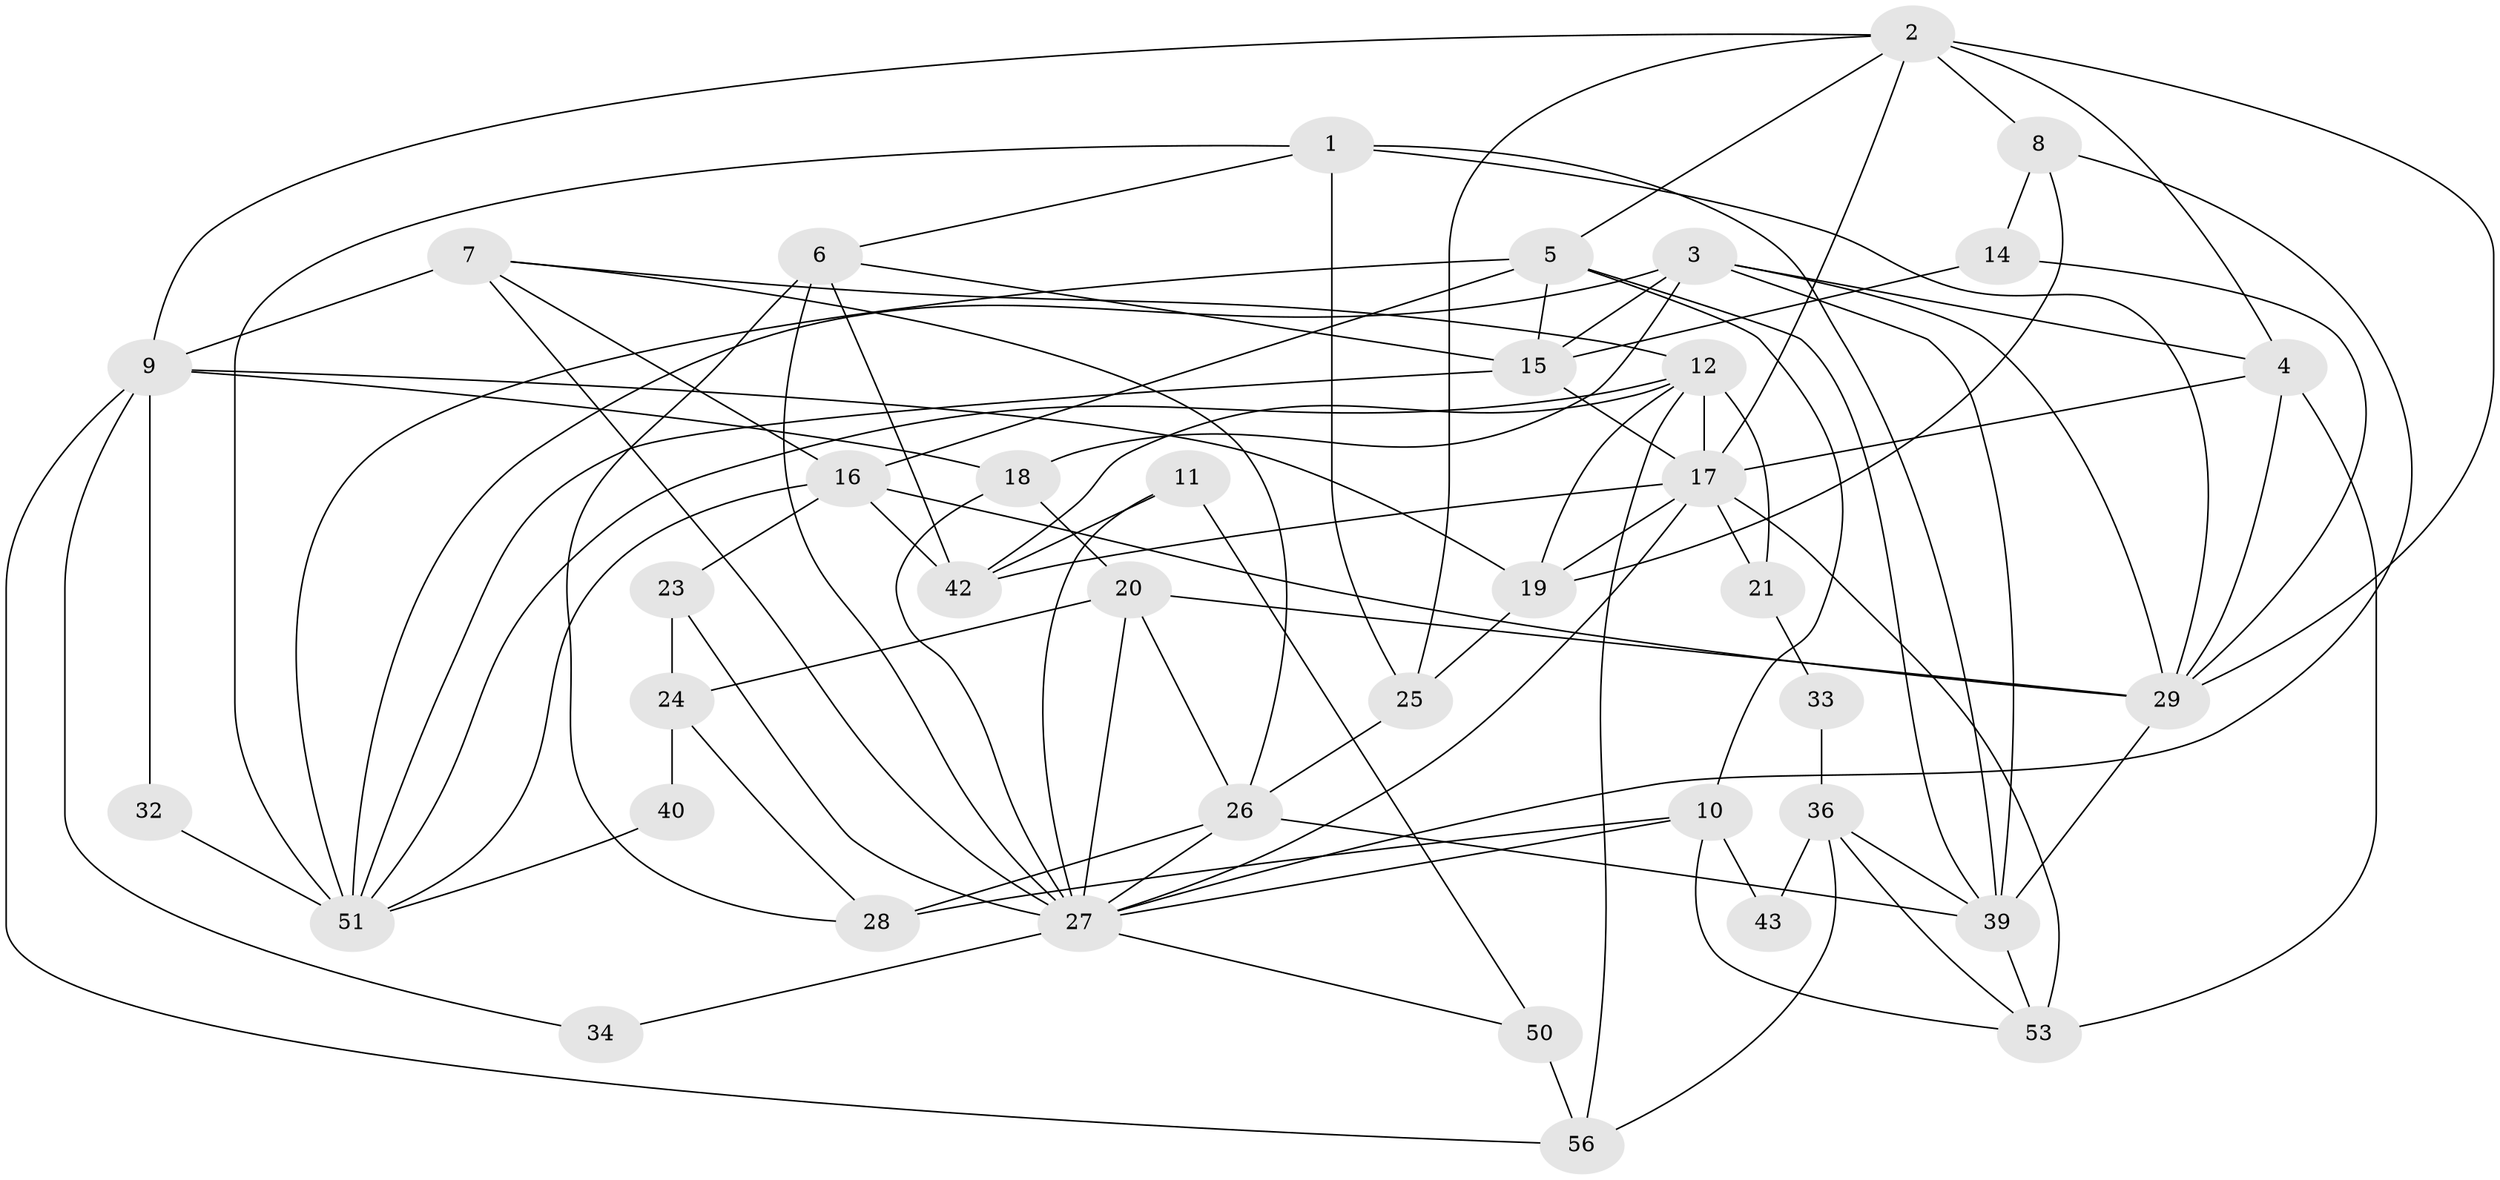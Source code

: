// original degree distribution, {4: 0.28125, 2: 0.171875, 3: 0.25, 5: 0.1875, 9: 0.015625, 7: 0.03125, 6: 0.03125, 11: 0.015625, 8: 0.015625}
// Generated by graph-tools (version 1.1) at 2025/11/02/27/25 16:11:24]
// undirected, 39 vertices, 97 edges
graph export_dot {
graph [start="1"]
  node [color=gray90,style=filled];
  1 [super="+13"];
  2 [super="+58"];
  3 [super="+31"];
  4 [super="+22"];
  5 [super="+54"];
  6 [super="+44"];
  7;
  8 [super="+63"];
  9 [super="+46"];
  10;
  11;
  12 [super="+37"];
  14;
  15 [super="+41"];
  16 [super="+59"];
  17 [super="+48"];
  18 [super="+57"];
  19 [super="+47"];
  20 [super="+38"];
  21;
  23;
  24 [super="+30"];
  25;
  26 [super="+35"];
  27 [super="+45"];
  28 [super="+60"];
  29 [super="+52"];
  32;
  33;
  34;
  36 [super="+61"];
  39 [super="+64"];
  40;
  42 [super="+49"];
  43;
  50;
  51 [super="+62"];
  53 [super="+55"];
  56;
  1 -- 25;
  1 -- 29;
  1 -- 6;
  1 -- 51;
  1 -- 39;
  2 -- 29;
  2 -- 17;
  2 -- 5;
  2 -- 8;
  2 -- 9;
  2 -- 25;
  2 -- 4;
  3 -- 39;
  3 -- 51;
  3 -- 29;
  3 -- 15;
  3 -- 18;
  3 -- 4;
  4 -- 29;
  4 -- 17;
  4 -- 53;
  5 -- 16;
  5 -- 51;
  5 -- 10;
  5 -- 15;
  5 -- 39;
  6 -- 27 [weight=2];
  6 -- 15;
  6 -- 42;
  6 -- 28;
  7 -- 27;
  7 -- 12;
  7 -- 16;
  7 -- 26;
  7 -- 9;
  8 -- 19;
  8 -- 27;
  8 -- 14;
  9 -- 32;
  9 -- 19;
  9 -- 56;
  9 -- 34;
  9 -- 18;
  10 -- 28;
  10 -- 43;
  10 -- 27;
  10 -- 53;
  11 -- 50;
  11 -- 27;
  11 -- 42;
  12 -- 17;
  12 -- 19;
  12 -- 51;
  12 -- 21;
  12 -- 56;
  12 -- 42;
  14 -- 15;
  14 -- 29;
  15 -- 17;
  15 -- 51;
  16 -- 51;
  16 -- 29;
  16 -- 23;
  16 -- 42;
  17 -- 19;
  17 -- 21;
  17 -- 53 [weight=2];
  17 -- 42;
  17 -- 27;
  18 -- 20;
  18 -- 27;
  19 -- 25;
  20 -- 27 [weight=2];
  20 -- 29 [weight=2];
  20 -- 26;
  20 -- 24;
  21 -- 33;
  23 -- 24 [weight=2];
  23 -- 27;
  24 -- 40;
  24 -- 28;
  25 -- 26;
  26 -- 39;
  26 -- 27;
  26 -- 28;
  27 -- 34;
  27 -- 50;
  29 -- 39;
  32 -- 51 [weight=2];
  33 -- 36;
  36 -- 53;
  36 -- 56;
  36 -- 43;
  36 -- 39;
  39 -- 53;
  40 -- 51;
  50 -- 56;
}
